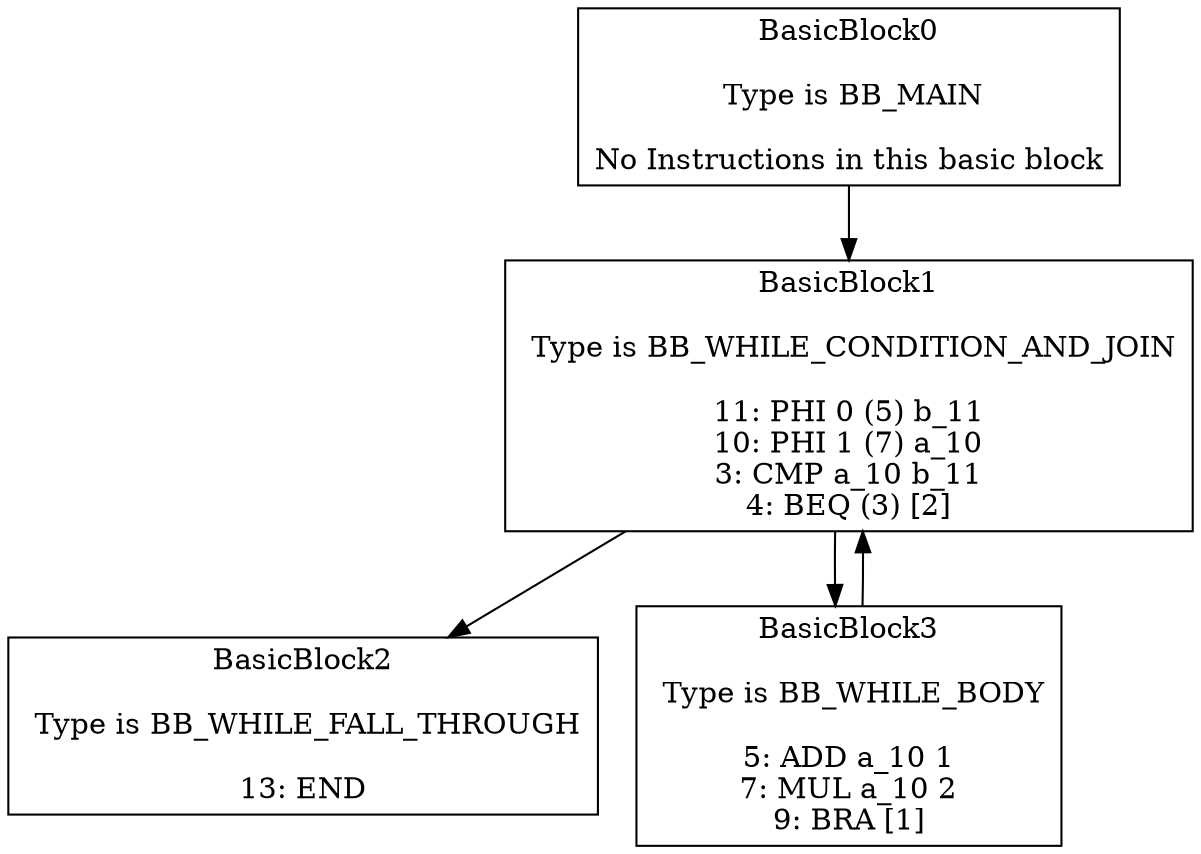 digraph{
BasicBlock0 -> BasicBlock1
BasicBlock1 -> BasicBlock2
BasicBlock1 -> BasicBlock3
BasicBlock3 -> BasicBlock1
BasicBlock0[shape="box", label="BasicBlock0

 Type is BB_MAIN

No Instructions in this basic block
"]
BasicBlock1[shape="box", label="BasicBlock1

 Type is BB_WHILE_CONDITION_AND_JOIN

11: PHI 0 (5) b_11
10: PHI 1 (7) a_10
3: CMP a_10 b_11
4: BEQ (3) [2]
"]
BasicBlock2[shape="box", label="BasicBlock2

 Type is BB_WHILE_FALL_THROUGH

13: END
"]
BasicBlock3[shape="box", label="BasicBlock3

 Type is BB_WHILE_BODY

5: ADD a_10 1
7: MUL a_10 2
9: BRA [1]
"]
}
